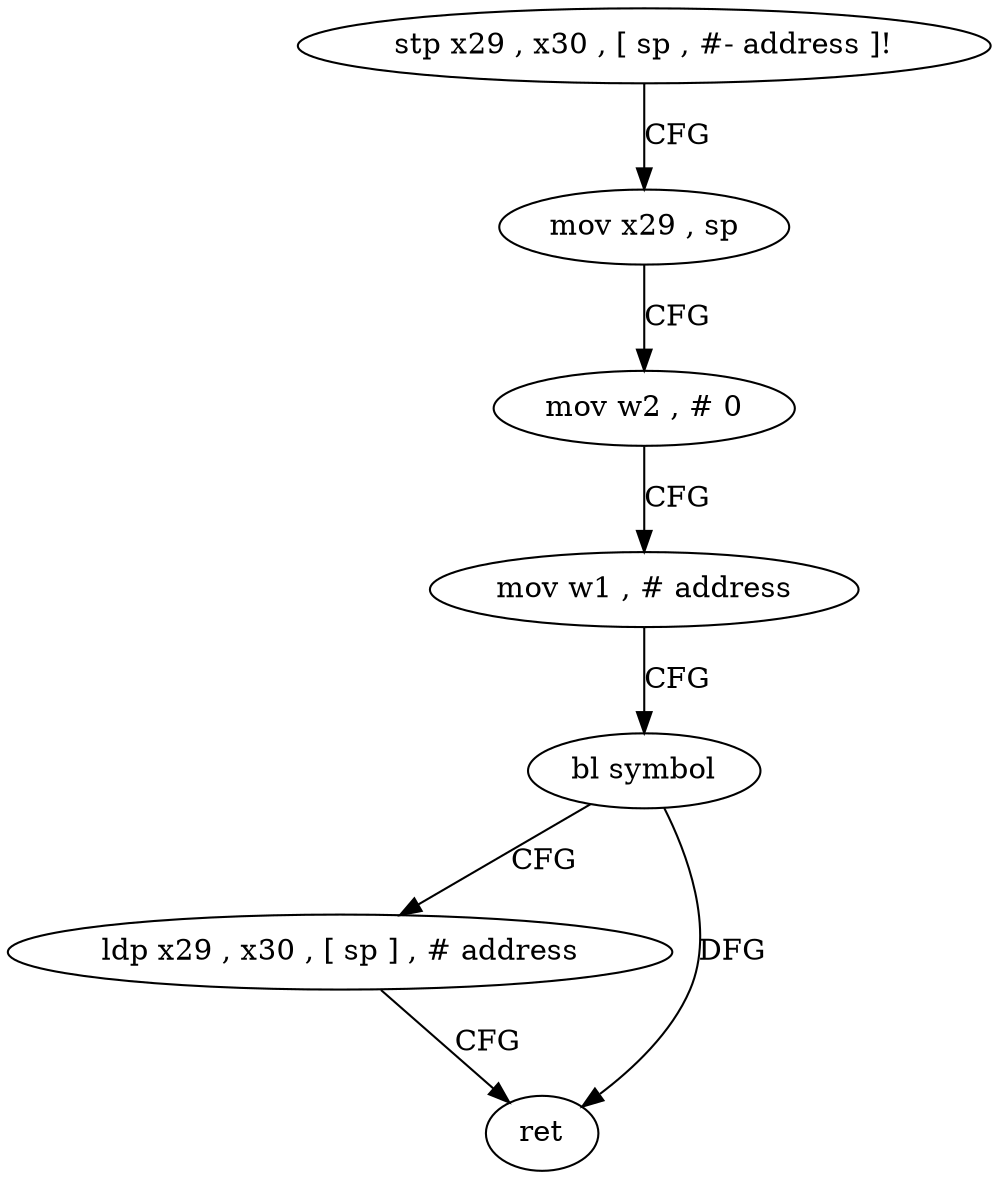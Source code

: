 digraph "func" {
"4269408" [label = "stp x29 , x30 , [ sp , #- address ]!" ]
"4269412" [label = "mov x29 , sp" ]
"4269416" [label = "mov w2 , # 0" ]
"4269420" [label = "mov w1 , # address" ]
"4269424" [label = "bl symbol" ]
"4269428" [label = "ldp x29 , x30 , [ sp ] , # address" ]
"4269432" [label = "ret" ]
"4269408" -> "4269412" [ label = "CFG" ]
"4269412" -> "4269416" [ label = "CFG" ]
"4269416" -> "4269420" [ label = "CFG" ]
"4269420" -> "4269424" [ label = "CFG" ]
"4269424" -> "4269428" [ label = "CFG" ]
"4269424" -> "4269432" [ label = "DFG" ]
"4269428" -> "4269432" [ label = "CFG" ]
}
